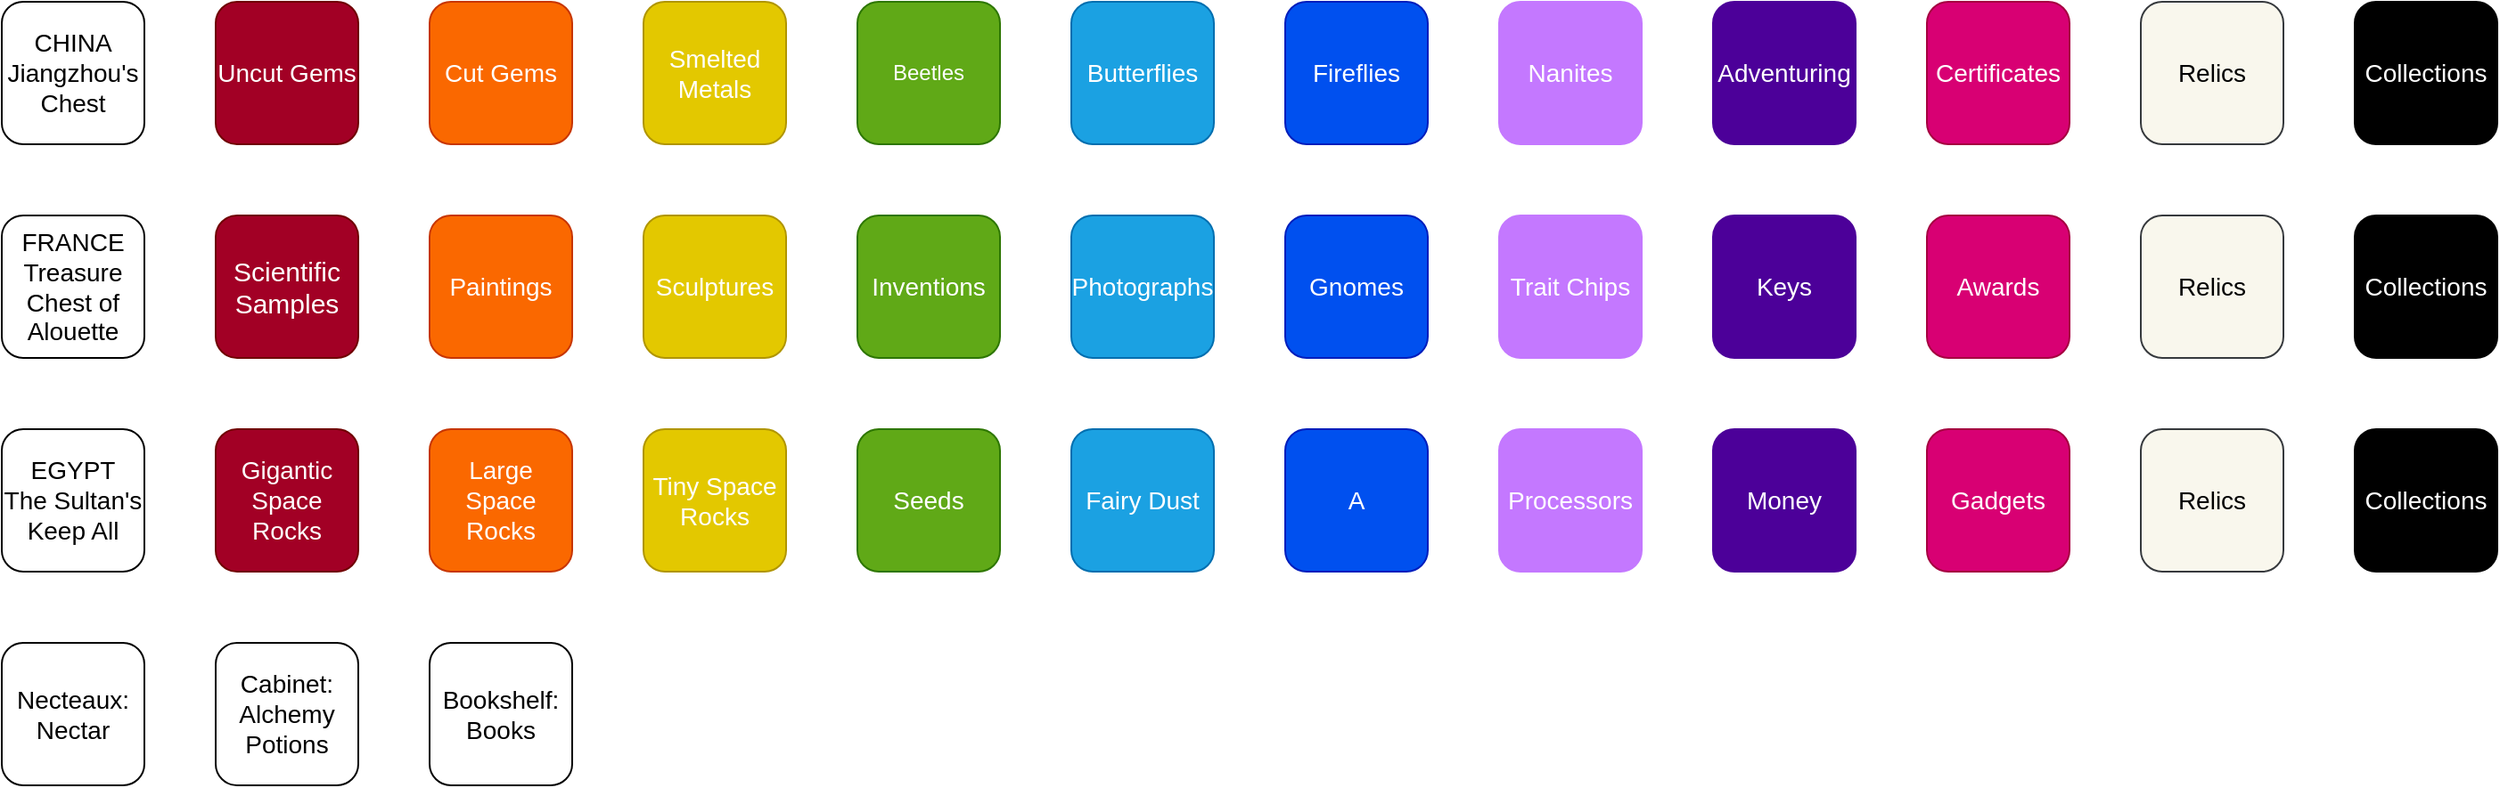 <mxfile>
    <diagram id="UOW7m2ev4oPxLiBa1cgc" name="Chests">
        <mxGraphModel dx="1498" dy="835" grid="1" gridSize="10" guides="1" tooltips="1" connect="1" arrows="1" fold="1" page="1" pageScale="1" pageWidth="2000" pageHeight="2000" math="0" shadow="0">
            <root>
                <mxCell id="0"/>
                <mxCell id="1" parent="0"/>
                <mxCell id="252" value="&lt;span style=&quot;font-size: 15px&quot;&gt;Scientific Samples&lt;/span&gt;" style="rounded=1;whiteSpace=wrap;html=1;fontColor=#ffffff;fillColor=#a20025;strokeColor=#6F0000;" parent="1" vertex="1">
                    <mxGeometry x="120" y="160" width="80" height="80" as="geometry"/>
                </mxCell>
                <mxCell id="304" value="&lt;font style=&quot;font-size: 14px&quot;&gt;Uncut Gems&lt;/font&gt;" style="rounded=1;whiteSpace=wrap;html=1;fillColor=#a20025;strokeColor=#6F0000;fontColor=#ffffff;" parent="1" vertex="1">
                    <mxGeometry x="120" y="40" width="80" height="80" as="geometry"/>
                </mxCell>
                <mxCell id="307" value="&lt;font style=&quot;font-size: 14px&quot;&gt;CHINA&lt;br&gt;Jiangzhou's Chest&lt;br&gt;&lt;/font&gt;" style="rounded=1;whiteSpace=wrap;html=1;" parent="1" vertex="1">
                    <mxGeometry y="40" width="80" height="80" as="geometry"/>
                </mxCell>
                <mxCell id="309" value="&lt;font style=&quot;font-size: 14px&quot;&gt;FRANCE&lt;br&gt;Treasure Chest of Alouette&lt;br&gt;&lt;/font&gt;" style="rounded=1;whiteSpace=wrap;html=1;" parent="1" vertex="1">
                    <mxGeometry y="160" width="80" height="80" as="geometry"/>
                </mxCell>
                <mxCell id="310" value="&lt;font style=&quot;font-size: 14px&quot;&gt;EGYPT&lt;br&gt;The Sultan's Keep All&lt;br&gt;&lt;/font&gt;" style="rounded=1;whiteSpace=wrap;html=1;" parent="1" vertex="1">
                    <mxGeometry y="280" width="80" height="80" as="geometry"/>
                </mxCell>
                <mxCell id="311" value="&lt;font style=&quot;font-size: 14px&quot;&gt;Cut Gems&lt;/font&gt;" style="rounded=1;whiteSpace=wrap;html=1;fillColor=#fa6800;strokeColor=#C73500;fontColor=#FFFFFF;" parent="1" vertex="1">
                    <mxGeometry x="240" y="40" width="80" height="80" as="geometry"/>
                </mxCell>
                <mxCell id="312" value="&lt;font style=&quot;font-size: 14px&quot;&gt;Smelted Metals&lt;/font&gt;" style="rounded=1;whiteSpace=wrap;html=1;fillColor=#e3c800;strokeColor=#B09500;fontColor=#FFFFFF;" parent="1" vertex="1">
                    <mxGeometry x="360" y="40" width="80" height="80" as="geometry"/>
                </mxCell>
                <mxCell id="313" value="Beetles" style="rounded=1;whiteSpace=wrap;html=1;fillColor=#60a917;strokeColor=#2D7600;fontColor=#ffffff;" parent="1" vertex="1">
                    <mxGeometry x="480" y="40" width="80" height="80" as="geometry"/>
                </mxCell>
                <mxCell id="314" value="&lt;font style=&quot;font-size: 14px&quot;&gt;Butterflies&lt;/font&gt;" style="rounded=1;whiteSpace=wrap;html=1;fillColor=#1ba1e2;strokeColor=#006EAF;fontColor=#ffffff;" parent="1" vertex="1">
                    <mxGeometry x="600" y="40" width="80" height="80" as="geometry"/>
                </mxCell>
                <mxCell id="315" value="&lt;font style=&quot;font-size: 14px&quot;&gt;Fireflies&lt;/font&gt;" style="rounded=1;whiteSpace=wrap;html=1;fillColor=#0050ef;strokeColor=#001DBC;fontColor=#ffffff;" parent="1" vertex="1">
                    <mxGeometry x="720" y="40" width="80" height="80" as="geometry"/>
                </mxCell>
                <mxCell id="316" value="&lt;font style=&quot;font-size: 14px&quot;&gt;Nanites&lt;/font&gt;" style="rounded=1;whiteSpace=wrap;html=1;fontColor=#ffffff;fillColor=#C478FF;strokeColor=#C478FF;" parent="1" vertex="1">
                    <mxGeometry x="840" y="40" width="80" height="80" as="geometry"/>
                </mxCell>
                <mxCell id="317" value="&lt;font style=&quot;font-size: 14px&quot;&gt;Adventuring&lt;/font&gt;" style="rounded=1;whiteSpace=wrap;html=1;fontColor=#ffffff;fillColor=#4C0099;strokeColor=#4C0099;" parent="1" vertex="1">
                    <mxGeometry x="960" y="40" width="80" height="80" as="geometry"/>
                </mxCell>
                <mxCell id="318" value="&lt;font style=&quot;font-size: 14px&quot;&gt;Certificates&lt;/font&gt;" style="rounded=1;whiteSpace=wrap;html=1;fontColor=#ffffff;fillColor=#d80073;strokeColor=#A50040;" parent="1" vertex="1">
                    <mxGeometry x="1080" y="40" width="80" height="80" as="geometry"/>
                </mxCell>
                <mxCell id="320" value="&lt;font style=&quot;font-size: 14px&quot;&gt;Paintings&lt;/font&gt;" style="rounded=1;whiteSpace=wrap;html=1;fillColor=#fa6800;strokeColor=#C73500;fontColor=#FFFFFF;" parent="1" vertex="1">
                    <mxGeometry x="240" y="160" width="80" height="80" as="geometry"/>
                </mxCell>
                <mxCell id="321" value="&lt;font style=&quot;font-size: 14px&quot;&gt;Sculptures&lt;/font&gt;" style="rounded=1;whiteSpace=wrap;html=1;fillColor=#e3c800;strokeColor=#B09500;fontColor=#FFFFFF;" parent="1" vertex="1">
                    <mxGeometry x="360" y="160" width="80" height="80" as="geometry"/>
                </mxCell>
                <mxCell id="322" value="&lt;font style=&quot;font-size: 14px&quot;&gt;Inventions&lt;/font&gt;" style="rounded=1;whiteSpace=wrap;html=1;fillColor=#60a917;strokeColor=#2D7600;fontColor=#ffffff;" parent="1" vertex="1">
                    <mxGeometry x="480" y="160" width="80" height="80" as="geometry"/>
                </mxCell>
                <mxCell id="323" value="&lt;font style=&quot;font-size: 14px&quot;&gt;Photographs&lt;/font&gt;" style="rounded=1;whiteSpace=wrap;html=1;fillColor=#1ba1e2;strokeColor=#006EAF;fontColor=#ffffff;" parent="1" vertex="1">
                    <mxGeometry x="600" y="160" width="80" height="80" as="geometry"/>
                </mxCell>
                <mxCell id="324" value="&lt;font style=&quot;font-size: 14px&quot;&gt;Gnomes&lt;/font&gt;" style="rounded=1;whiteSpace=wrap;html=1;fillColor=#0050ef;strokeColor=#001DBC;fontColor=#ffffff;" parent="1" vertex="1">
                    <mxGeometry x="720" y="160" width="80" height="80" as="geometry"/>
                </mxCell>
                <mxCell id="325" value="&lt;font style=&quot;font-size: 14px&quot;&gt;Trait Chips&lt;/font&gt;" style="rounded=1;whiteSpace=wrap;html=1;fontColor=#ffffff;fillColor=#C478FF;strokeColor=#C478FF;" parent="1" vertex="1">
                    <mxGeometry x="840" y="160" width="80" height="80" as="geometry"/>
                </mxCell>
                <mxCell id="326" value="&lt;font style=&quot;font-size: 14px&quot;&gt;Keys&lt;/font&gt;" style="rounded=1;whiteSpace=wrap;html=1;fontColor=#ffffff;fillColor=#4C0099;strokeColor=#4C0099;" parent="1" vertex="1">
                    <mxGeometry x="960" y="160" width="80" height="80" as="geometry"/>
                </mxCell>
                <mxCell id="327" value="&lt;font style=&quot;font-size: 14px&quot;&gt;Awards&lt;/font&gt;" style="rounded=1;whiteSpace=wrap;html=1;fontColor=#ffffff;fillColor=#d80073;strokeColor=#A50040;" parent="1" vertex="1">
                    <mxGeometry x="1080" y="160" width="80" height="80" as="geometry"/>
                </mxCell>
                <mxCell id="328" value="&lt;font style=&quot;font-size: 14px&quot;&gt;Gigantic Space Rocks&lt;/font&gt;" style="rounded=1;whiteSpace=wrap;html=1;fillColor=#a20025;strokeColor=#6F0000;fontColor=#ffffff;" parent="1" vertex="1">
                    <mxGeometry x="120" y="280" width="80" height="80" as="geometry"/>
                </mxCell>
                <mxCell id="329" value="&lt;span style=&quot;font-size: 14px&quot;&gt;Large Space Rocks&lt;/span&gt;" style="rounded=1;whiteSpace=wrap;html=1;fillColor=#fa6800;strokeColor=#C73500;fontColor=#FFFFFF;" parent="1" vertex="1">
                    <mxGeometry x="240" y="280" width="80" height="80" as="geometry"/>
                </mxCell>
                <mxCell id="330" value="&lt;font style=&quot;font-size: 14px&quot;&gt;Tiny Space Rocks&lt;/font&gt;" style="rounded=1;whiteSpace=wrap;html=1;fillColor=#e3c800;strokeColor=#B09500;fontColor=#FFFFFF;" parent="1" vertex="1">
                    <mxGeometry x="360" y="280" width="80" height="80" as="geometry"/>
                </mxCell>
                <mxCell id="331" value="&lt;font style=&quot;font-size: 14px&quot;&gt;Seeds&lt;/font&gt;" style="rounded=1;whiteSpace=wrap;html=1;fillColor=#60a917;strokeColor=#2D7600;fontColor=#ffffff;" parent="1" vertex="1">
                    <mxGeometry x="480" y="280" width="80" height="80" as="geometry"/>
                </mxCell>
                <mxCell id="332" value="&lt;font style=&quot;font-size: 14px&quot;&gt;Fairy Dust&lt;/font&gt;" style="rounded=1;whiteSpace=wrap;html=1;fillColor=#1ba1e2;strokeColor=#006EAF;fontColor=#ffffff;" parent="1" vertex="1">
                    <mxGeometry x="600" y="280" width="80" height="80" as="geometry"/>
                </mxCell>
                <mxCell id="333" value="&lt;font style=&quot;font-size: 14px&quot;&gt;A&lt;/font&gt;" style="rounded=1;whiteSpace=wrap;html=1;fillColor=#0050ef;strokeColor=#001DBC;fontColor=#ffffff;" parent="1" vertex="1">
                    <mxGeometry x="720" y="280" width="80" height="80" as="geometry"/>
                </mxCell>
                <mxCell id="334" value="&lt;font style=&quot;font-size: 14px&quot;&gt;Processors&lt;/font&gt;" style="rounded=1;whiteSpace=wrap;html=1;fontColor=#ffffff;fillColor=#C478FF;strokeColor=#C478FF;" parent="1" vertex="1">
                    <mxGeometry x="840" y="280" width="80" height="80" as="geometry"/>
                </mxCell>
                <mxCell id="335" value="&lt;font style=&quot;font-size: 14px&quot;&gt;Money&lt;/font&gt;" style="rounded=1;whiteSpace=wrap;html=1;fontColor=#ffffff;fillColor=#4C0099;strokeColor=#4C0099;" parent="1" vertex="1">
                    <mxGeometry x="960" y="280" width="80" height="80" as="geometry"/>
                </mxCell>
                <mxCell id="336" value="&lt;font style=&quot;font-size: 14px&quot;&gt;Gadgets&lt;/font&gt;" style="rounded=1;whiteSpace=wrap;html=1;fontColor=#ffffff;fillColor=#d80073;strokeColor=#A50040;" parent="1" vertex="1">
                    <mxGeometry x="1080" y="280" width="80" height="80" as="geometry"/>
                </mxCell>
                <mxCell id="338" value="&lt;font style=&quot;font-size: 14px&quot;&gt;Collections&lt;/font&gt;" style="rounded=1;whiteSpace=wrap;html=1;fontColor=#ffffff;fillColor=#000000;strokeColor=#000000;" parent="1" vertex="1">
                    <mxGeometry x="1320" y="40" width="80" height="80" as="geometry"/>
                </mxCell>
                <mxCell id="339" value="&lt;font style=&quot;font-size: 14px&quot; color=&quot;#000000&quot;&gt;Relics&lt;/font&gt;" style="rounded=1;whiteSpace=wrap;html=1;fillColor=#f9f7ed;strokeColor=#36393d;" parent="1" vertex="1">
                    <mxGeometry x="1200" y="40" width="80" height="80" as="geometry"/>
                </mxCell>
                <mxCell id="340" value="&lt;font style=&quot;font-size: 14px&quot;&gt;Collections&lt;/font&gt;" style="rounded=1;whiteSpace=wrap;html=1;fontColor=#ffffff;fillColor=#000000;strokeColor=#000000;" parent="1" vertex="1">
                    <mxGeometry x="1320" y="160" width="80" height="80" as="geometry"/>
                </mxCell>
                <mxCell id="341" value="&lt;font style=&quot;font-size: 14px&quot; color=&quot;#000000&quot;&gt;Relics&lt;/font&gt;" style="rounded=1;whiteSpace=wrap;html=1;fillColor=#f9f7ed;strokeColor=#36393d;" parent="1" vertex="1">
                    <mxGeometry x="1200" y="160" width="80" height="80" as="geometry"/>
                </mxCell>
                <mxCell id="342" value="&lt;font style=&quot;font-size: 14px&quot;&gt;Collections&lt;/font&gt;" style="rounded=1;whiteSpace=wrap;html=1;fontColor=#ffffff;fillColor=#000000;strokeColor=#000000;" parent="1" vertex="1">
                    <mxGeometry x="1320" y="280" width="80" height="80" as="geometry"/>
                </mxCell>
                <mxCell id="343" value="&lt;font style=&quot;font-size: 14px&quot; color=&quot;#000000&quot;&gt;Relics&lt;/font&gt;" style="rounded=1;whiteSpace=wrap;html=1;fillColor=#f9f7ed;strokeColor=#36393d;" parent="1" vertex="1">
                    <mxGeometry x="1200" y="280" width="80" height="80" as="geometry"/>
                </mxCell>
                <mxCell id="344" value="&lt;font style=&quot;font-size: 14px&quot;&gt;Necteaux: Nectar&lt;br&gt;&lt;/font&gt;" style="rounded=1;whiteSpace=wrap;html=1;" parent="1" vertex="1">
                    <mxGeometry y="400" width="80" height="80" as="geometry"/>
                </mxCell>
                <mxCell id="345" value="&lt;font style=&quot;font-size: 14px&quot;&gt;Cabinet: Alchemy Potions&lt;br&gt;&lt;/font&gt;" style="rounded=1;whiteSpace=wrap;html=1;" parent="1" vertex="1">
                    <mxGeometry x="120" y="400" width="80" height="80" as="geometry"/>
                </mxCell>
                <mxCell id="346" value="&lt;font style=&quot;font-size: 14px&quot;&gt;Bookshelf:&lt;br&gt;Books&lt;br&gt;&lt;/font&gt;" style="rounded=1;whiteSpace=wrap;html=1;" parent="1" vertex="1">
                    <mxGeometry x="240" y="400" width="80" height="80" as="geometry"/>
                </mxCell>
                <mxCell id="347" value="11" style="text;html=1;align=center;verticalAlign=middle;resizable=0;points=[];autosize=1;strokeColor=none;fontColor=#FFFFFF;" parent="1" vertex="1">
                    <mxGeometry x="80" y="70" width="30" height="20" as="geometry"/>
                </mxCell>
                <mxCell id="348" value="11" style="text;html=1;align=center;verticalAlign=middle;resizable=0;points=[];autosize=1;strokeColor=none;fontColor=#FFFFFF;" parent="1" vertex="1">
                    <mxGeometry x="80" y="190" width="30" height="20" as="geometry"/>
                </mxCell>
                <mxCell id="349" value="11" style="text;html=1;align=center;verticalAlign=middle;resizable=0;points=[];autosize=1;strokeColor=none;fontColor=#FFFFFF;" parent="1" vertex="1">
                    <mxGeometry x="80" y="310" width="30" height="20" as="geometry"/>
                </mxCell>
            </root>
        </mxGraphModel>
    </diagram>
</mxfile>